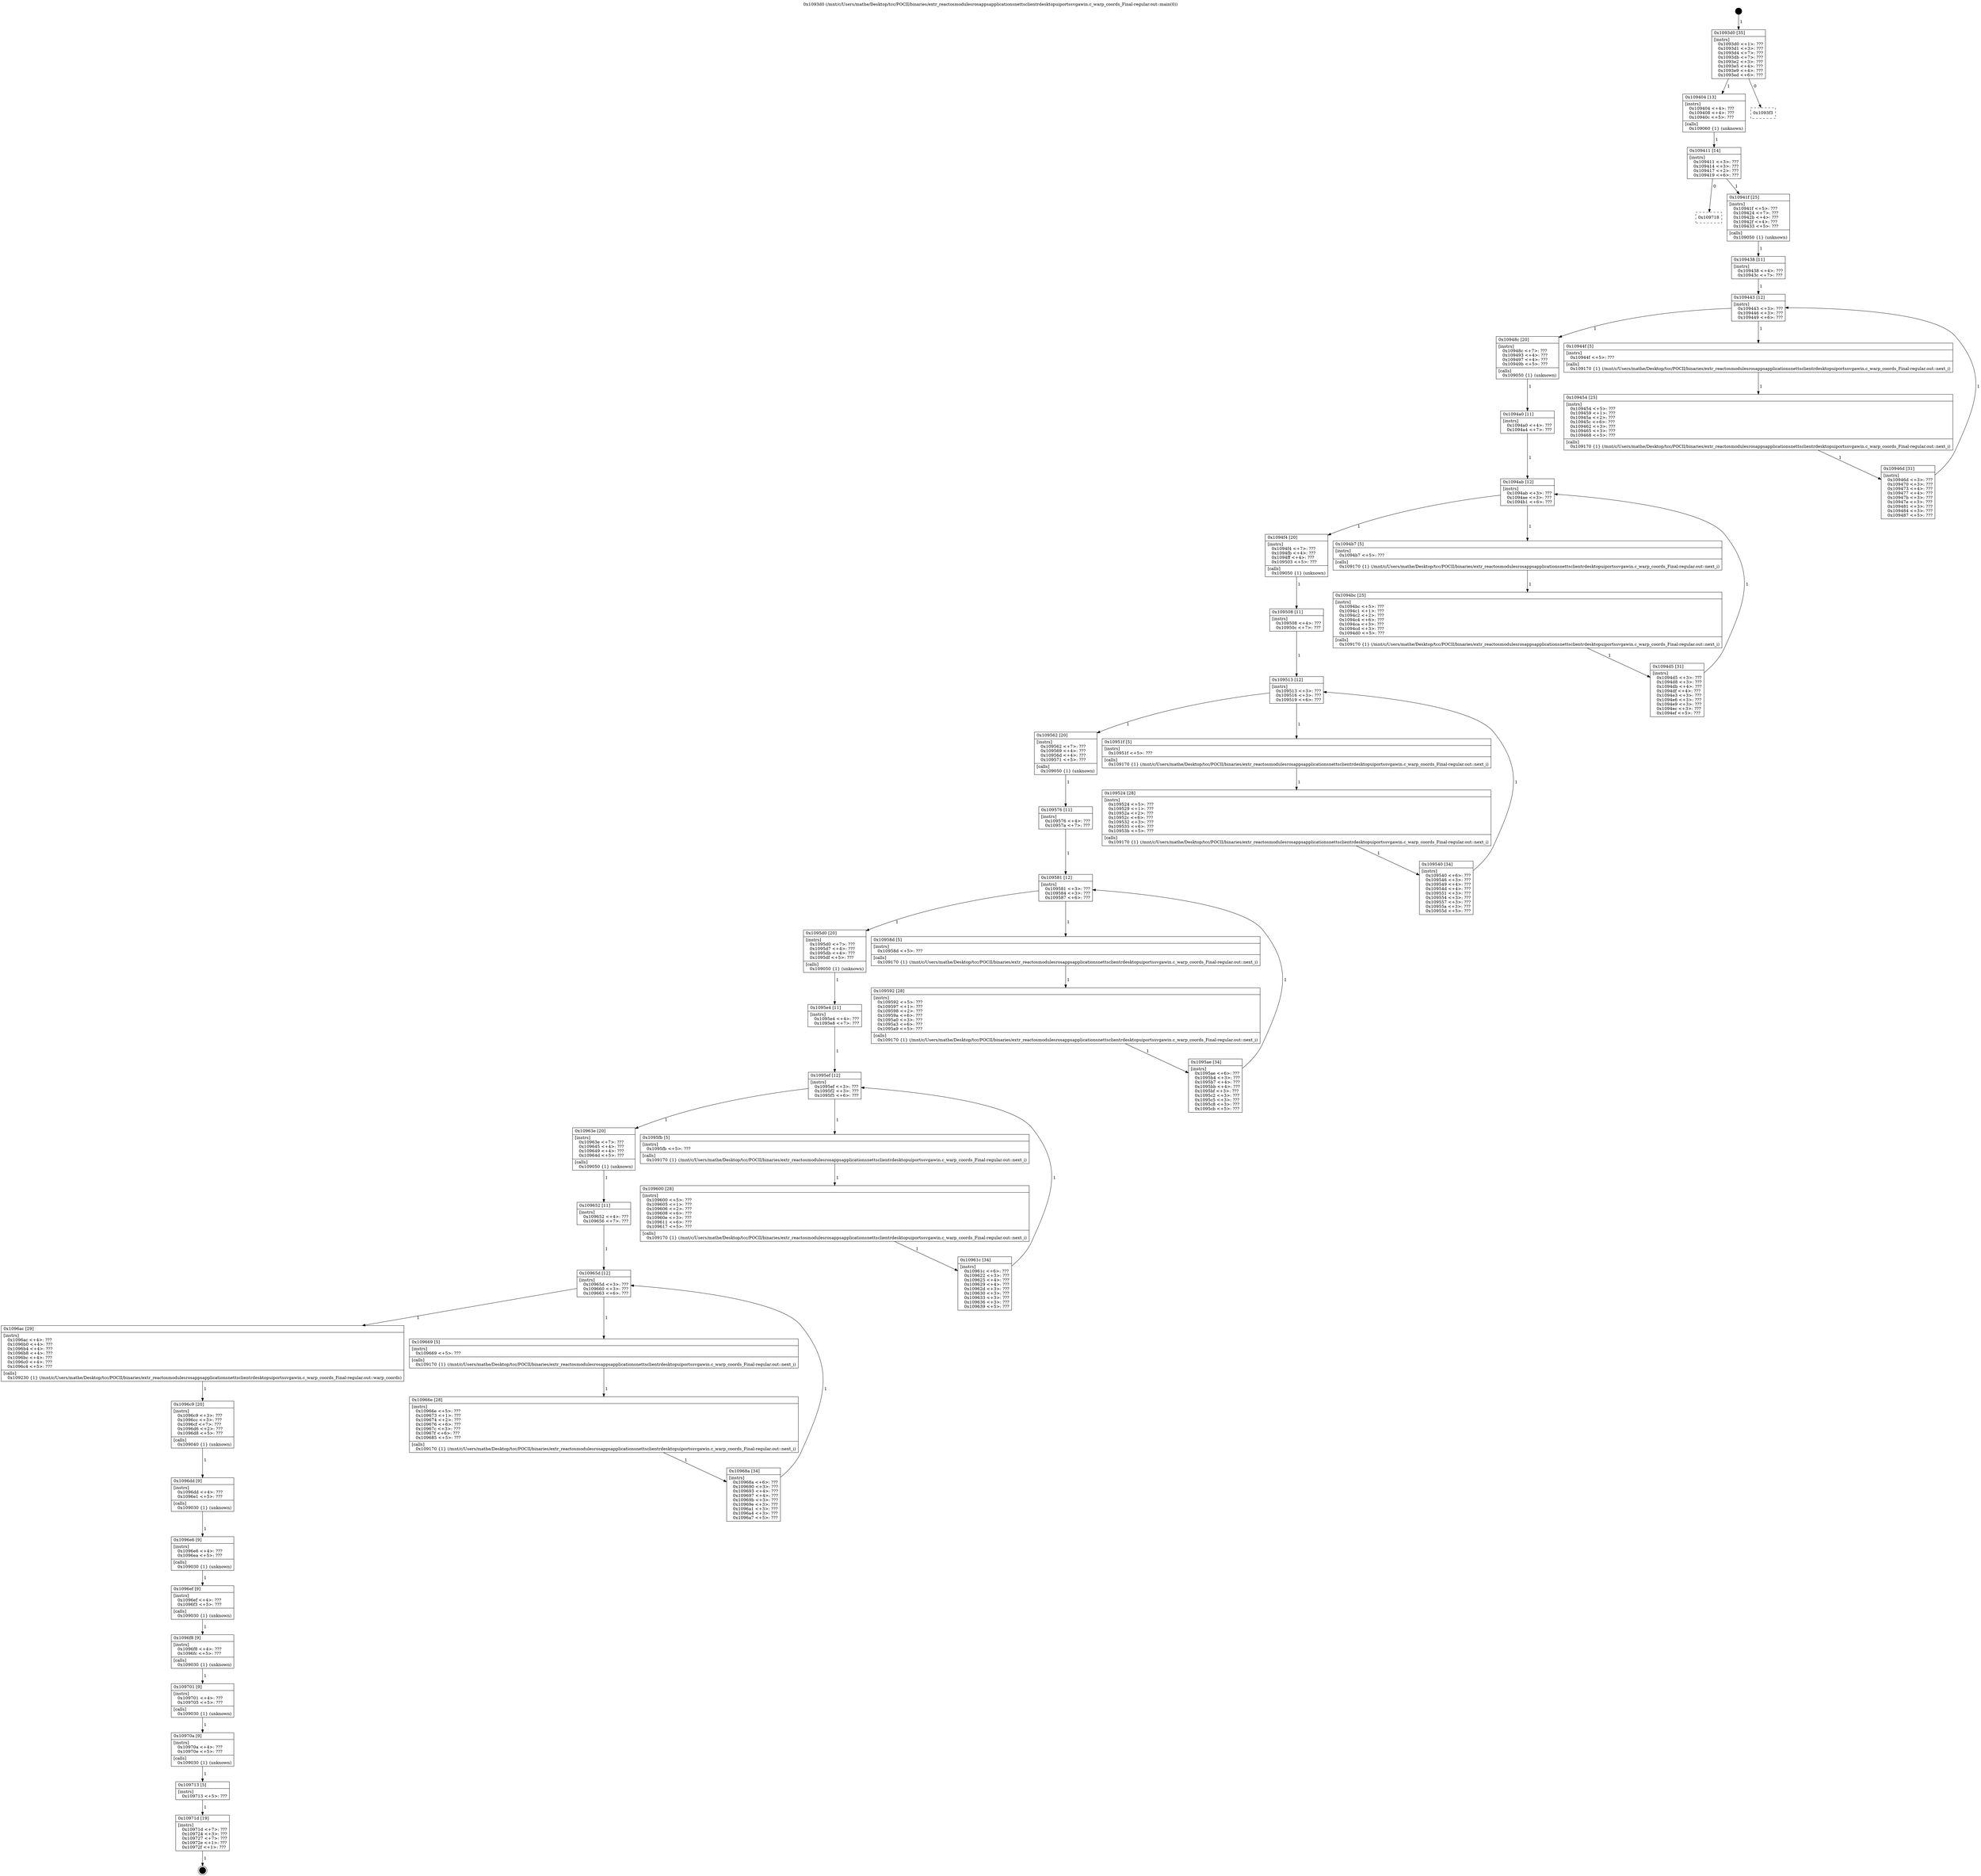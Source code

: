digraph "0x1093d0" {
  label = "0x1093d0 (/mnt/c/Users/mathe/Desktop/tcc/POCII/binaries/extr_reactosmodulesrosappsapplicationsnettsclientrdesktopuiportssvgawin.c_warp_coords_Final-regular.out::main(0))"
  labelloc = "t"
  node[shape=record]

  Entry [label="",width=0.3,height=0.3,shape=circle,fillcolor=black,style=filled]
  "0x1093d0" [label="{
     0x1093d0 [35]\l
     | [instrs]\l
     &nbsp;&nbsp;0x1093d0 \<+1\>: ???\l
     &nbsp;&nbsp;0x1093d1 \<+3\>: ???\l
     &nbsp;&nbsp;0x1093d4 \<+7\>: ???\l
     &nbsp;&nbsp;0x1093db \<+7\>: ???\l
     &nbsp;&nbsp;0x1093e2 \<+3\>: ???\l
     &nbsp;&nbsp;0x1093e5 \<+4\>: ???\l
     &nbsp;&nbsp;0x1093e9 \<+4\>: ???\l
     &nbsp;&nbsp;0x1093ed \<+6\>: ???\l
  }"]
  "0x109404" [label="{
     0x109404 [13]\l
     | [instrs]\l
     &nbsp;&nbsp;0x109404 \<+4\>: ???\l
     &nbsp;&nbsp;0x109408 \<+4\>: ???\l
     &nbsp;&nbsp;0x10940c \<+5\>: ???\l
     | [calls]\l
     &nbsp;&nbsp;0x109060 \{1\} (unknown)\l
  }"]
  "0x1093f3" [label="{
     0x1093f3\l
  }", style=dashed]
  "0x109411" [label="{
     0x109411 [14]\l
     | [instrs]\l
     &nbsp;&nbsp;0x109411 \<+3\>: ???\l
     &nbsp;&nbsp;0x109414 \<+3\>: ???\l
     &nbsp;&nbsp;0x109417 \<+2\>: ???\l
     &nbsp;&nbsp;0x109419 \<+6\>: ???\l
  }"]
  "0x109718" [label="{
     0x109718\l
  }", style=dashed]
  "0x10941f" [label="{
     0x10941f [25]\l
     | [instrs]\l
     &nbsp;&nbsp;0x10941f \<+5\>: ???\l
     &nbsp;&nbsp;0x109424 \<+7\>: ???\l
     &nbsp;&nbsp;0x10942b \<+4\>: ???\l
     &nbsp;&nbsp;0x10942f \<+4\>: ???\l
     &nbsp;&nbsp;0x109433 \<+5\>: ???\l
     | [calls]\l
     &nbsp;&nbsp;0x109050 \{1\} (unknown)\l
  }"]
  Exit [label="",width=0.3,height=0.3,shape=circle,fillcolor=black,style=filled,peripheries=2]
  "0x109443" [label="{
     0x109443 [12]\l
     | [instrs]\l
     &nbsp;&nbsp;0x109443 \<+3\>: ???\l
     &nbsp;&nbsp;0x109446 \<+3\>: ???\l
     &nbsp;&nbsp;0x109449 \<+6\>: ???\l
  }"]
  "0x10948c" [label="{
     0x10948c [20]\l
     | [instrs]\l
     &nbsp;&nbsp;0x10948c \<+7\>: ???\l
     &nbsp;&nbsp;0x109493 \<+4\>: ???\l
     &nbsp;&nbsp;0x109497 \<+4\>: ???\l
     &nbsp;&nbsp;0x10949b \<+5\>: ???\l
     | [calls]\l
     &nbsp;&nbsp;0x109050 \{1\} (unknown)\l
  }"]
  "0x10944f" [label="{
     0x10944f [5]\l
     | [instrs]\l
     &nbsp;&nbsp;0x10944f \<+5\>: ???\l
     | [calls]\l
     &nbsp;&nbsp;0x109170 \{1\} (/mnt/c/Users/mathe/Desktop/tcc/POCII/binaries/extr_reactosmodulesrosappsapplicationsnettsclientrdesktopuiportssvgawin.c_warp_coords_Final-regular.out::next_i)\l
  }"]
  "0x109454" [label="{
     0x109454 [25]\l
     | [instrs]\l
     &nbsp;&nbsp;0x109454 \<+5\>: ???\l
     &nbsp;&nbsp;0x109459 \<+1\>: ???\l
     &nbsp;&nbsp;0x10945a \<+2\>: ???\l
     &nbsp;&nbsp;0x10945c \<+6\>: ???\l
     &nbsp;&nbsp;0x109462 \<+3\>: ???\l
     &nbsp;&nbsp;0x109465 \<+3\>: ???\l
     &nbsp;&nbsp;0x109468 \<+5\>: ???\l
     | [calls]\l
     &nbsp;&nbsp;0x109170 \{1\} (/mnt/c/Users/mathe/Desktop/tcc/POCII/binaries/extr_reactosmodulesrosappsapplicationsnettsclientrdesktopuiportssvgawin.c_warp_coords_Final-regular.out::next_i)\l
  }"]
  "0x10946d" [label="{
     0x10946d [31]\l
     | [instrs]\l
     &nbsp;&nbsp;0x10946d \<+3\>: ???\l
     &nbsp;&nbsp;0x109470 \<+3\>: ???\l
     &nbsp;&nbsp;0x109473 \<+4\>: ???\l
     &nbsp;&nbsp;0x109477 \<+4\>: ???\l
     &nbsp;&nbsp;0x10947b \<+3\>: ???\l
     &nbsp;&nbsp;0x10947e \<+3\>: ???\l
     &nbsp;&nbsp;0x109481 \<+3\>: ???\l
     &nbsp;&nbsp;0x109484 \<+3\>: ???\l
     &nbsp;&nbsp;0x109487 \<+5\>: ???\l
  }"]
  "0x109438" [label="{
     0x109438 [11]\l
     | [instrs]\l
     &nbsp;&nbsp;0x109438 \<+4\>: ???\l
     &nbsp;&nbsp;0x10943c \<+7\>: ???\l
  }"]
  "0x1094ab" [label="{
     0x1094ab [12]\l
     | [instrs]\l
     &nbsp;&nbsp;0x1094ab \<+3\>: ???\l
     &nbsp;&nbsp;0x1094ae \<+3\>: ???\l
     &nbsp;&nbsp;0x1094b1 \<+6\>: ???\l
  }"]
  "0x1094f4" [label="{
     0x1094f4 [20]\l
     | [instrs]\l
     &nbsp;&nbsp;0x1094f4 \<+7\>: ???\l
     &nbsp;&nbsp;0x1094fb \<+4\>: ???\l
     &nbsp;&nbsp;0x1094ff \<+4\>: ???\l
     &nbsp;&nbsp;0x109503 \<+5\>: ???\l
     | [calls]\l
     &nbsp;&nbsp;0x109050 \{1\} (unknown)\l
  }"]
  "0x1094b7" [label="{
     0x1094b7 [5]\l
     | [instrs]\l
     &nbsp;&nbsp;0x1094b7 \<+5\>: ???\l
     | [calls]\l
     &nbsp;&nbsp;0x109170 \{1\} (/mnt/c/Users/mathe/Desktop/tcc/POCII/binaries/extr_reactosmodulesrosappsapplicationsnettsclientrdesktopuiportssvgawin.c_warp_coords_Final-regular.out::next_i)\l
  }"]
  "0x1094bc" [label="{
     0x1094bc [25]\l
     | [instrs]\l
     &nbsp;&nbsp;0x1094bc \<+5\>: ???\l
     &nbsp;&nbsp;0x1094c1 \<+1\>: ???\l
     &nbsp;&nbsp;0x1094c2 \<+2\>: ???\l
     &nbsp;&nbsp;0x1094c4 \<+6\>: ???\l
     &nbsp;&nbsp;0x1094ca \<+3\>: ???\l
     &nbsp;&nbsp;0x1094cd \<+3\>: ???\l
     &nbsp;&nbsp;0x1094d0 \<+5\>: ???\l
     | [calls]\l
     &nbsp;&nbsp;0x109170 \{1\} (/mnt/c/Users/mathe/Desktop/tcc/POCII/binaries/extr_reactosmodulesrosappsapplicationsnettsclientrdesktopuiportssvgawin.c_warp_coords_Final-regular.out::next_i)\l
  }"]
  "0x1094d5" [label="{
     0x1094d5 [31]\l
     | [instrs]\l
     &nbsp;&nbsp;0x1094d5 \<+3\>: ???\l
     &nbsp;&nbsp;0x1094d8 \<+3\>: ???\l
     &nbsp;&nbsp;0x1094db \<+4\>: ???\l
     &nbsp;&nbsp;0x1094df \<+4\>: ???\l
     &nbsp;&nbsp;0x1094e3 \<+3\>: ???\l
     &nbsp;&nbsp;0x1094e6 \<+3\>: ???\l
     &nbsp;&nbsp;0x1094e9 \<+3\>: ???\l
     &nbsp;&nbsp;0x1094ec \<+3\>: ???\l
     &nbsp;&nbsp;0x1094ef \<+5\>: ???\l
  }"]
  "0x1094a0" [label="{
     0x1094a0 [11]\l
     | [instrs]\l
     &nbsp;&nbsp;0x1094a0 \<+4\>: ???\l
     &nbsp;&nbsp;0x1094a4 \<+7\>: ???\l
  }"]
  "0x109513" [label="{
     0x109513 [12]\l
     | [instrs]\l
     &nbsp;&nbsp;0x109513 \<+3\>: ???\l
     &nbsp;&nbsp;0x109516 \<+3\>: ???\l
     &nbsp;&nbsp;0x109519 \<+6\>: ???\l
  }"]
  "0x109562" [label="{
     0x109562 [20]\l
     | [instrs]\l
     &nbsp;&nbsp;0x109562 \<+7\>: ???\l
     &nbsp;&nbsp;0x109569 \<+4\>: ???\l
     &nbsp;&nbsp;0x10956d \<+4\>: ???\l
     &nbsp;&nbsp;0x109571 \<+5\>: ???\l
     | [calls]\l
     &nbsp;&nbsp;0x109050 \{1\} (unknown)\l
  }"]
  "0x10951f" [label="{
     0x10951f [5]\l
     | [instrs]\l
     &nbsp;&nbsp;0x10951f \<+5\>: ???\l
     | [calls]\l
     &nbsp;&nbsp;0x109170 \{1\} (/mnt/c/Users/mathe/Desktop/tcc/POCII/binaries/extr_reactosmodulesrosappsapplicationsnettsclientrdesktopuiportssvgawin.c_warp_coords_Final-regular.out::next_i)\l
  }"]
  "0x109524" [label="{
     0x109524 [28]\l
     | [instrs]\l
     &nbsp;&nbsp;0x109524 \<+5\>: ???\l
     &nbsp;&nbsp;0x109529 \<+1\>: ???\l
     &nbsp;&nbsp;0x10952a \<+2\>: ???\l
     &nbsp;&nbsp;0x10952c \<+6\>: ???\l
     &nbsp;&nbsp;0x109532 \<+3\>: ???\l
     &nbsp;&nbsp;0x109535 \<+6\>: ???\l
     &nbsp;&nbsp;0x10953b \<+5\>: ???\l
     | [calls]\l
     &nbsp;&nbsp;0x109170 \{1\} (/mnt/c/Users/mathe/Desktop/tcc/POCII/binaries/extr_reactosmodulesrosappsapplicationsnettsclientrdesktopuiportssvgawin.c_warp_coords_Final-regular.out::next_i)\l
  }"]
  "0x109540" [label="{
     0x109540 [34]\l
     | [instrs]\l
     &nbsp;&nbsp;0x109540 \<+6\>: ???\l
     &nbsp;&nbsp;0x109546 \<+3\>: ???\l
     &nbsp;&nbsp;0x109549 \<+4\>: ???\l
     &nbsp;&nbsp;0x10954d \<+4\>: ???\l
     &nbsp;&nbsp;0x109551 \<+3\>: ???\l
     &nbsp;&nbsp;0x109554 \<+3\>: ???\l
     &nbsp;&nbsp;0x109557 \<+3\>: ???\l
     &nbsp;&nbsp;0x10955a \<+3\>: ???\l
     &nbsp;&nbsp;0x10955d \<+5\>: ???\l
  }"]
  "0x109508" [label="{
     0x109508 [11]\l
     | [instrs]\l
     &nbsp;&nbsp;0x109508 \<+4\>: ???\l
     &nbsp;&nbsp;0x10950c \<+7\>: ???\l
  }"]
  "0x109581" [label="{
     0x109581 [12]\l
     | [instrs]\l
     &nbsp;&nbsp;0x109581 \<+3\>: ???\l
     &nbsp;&nbsp;0x109584 \<+3\>: ???\l
     &nbsp;&nbsp;0x109587 \<+6\>: ???\l
  }"]
  "0x1095d0" [label="{
     0x1095d0 [20]\l
     | [instrs]\l
     &nbsp;&nbsp;0x1095d0 \<+7\>: ???\l
     &nbsp;&nbsp;0x1095d7 \<+4\>: ???\l
     &nbsp;&nbsp;0x1095db \<+4\>: ???\l
     &nbsp;&nbsp;0x1095df \<+5\>: ???\l
     | [calls]\l
     &nbsp;&nbsp;0x109050 \{1\} (unknown)\l
  }"]
  "0x10958d" [label="{
     0x10958d [5]\l
     | [instrs]\l
     &nbsp;&nbsp;0x10958d \<+5\>: ???\l
     | [calls]\l
     &nbsp;&nbsp;0x109170 \{1\} (/mnt/c/Users/mathe/Desktop/tcc/POCII/binaries/extr_reactosmodulesrosappsapplicationsnettsclientrdesktopuiportssvgawin.c_warp_coords_Final-regular.out::next_i)\l
  }"]
  "0x109592" [label="{
     0x109592 [28]\l
     | [instrs]\l
     &nbsp;&nbsp;0x109592 \<+5\>: ???\l
     &nbsp;&nbsp;0x109597 \<+1\>: ???\l
     &nbsp;&nbsp;0x109598 \<+2\>: ???\l
     &nbsp;&nbsp;0x10959a \<+6\>: ???\l
     &nbsp;&nbsp;0x1095a0 \<+3\>: ???\l
     &nbsp;&nbsp;0x1095a3 \<+6\>: ???\l
     &nbsp;&nbsp;0x1095a9 \<+5\>: ???\l
     | [calls]\l
     &nbsp;&nbsp;0x109170 \{1\} (/mnt/c/Users/mathe/Desktop/tcc/POCII/binaries/extr_reactosmodulesrosappsapplicationsnettsclientrdesktopuiportssvgawin.c_warp_coords_Final-regular.out::next_i)\l
  }"]
  "0x1095ae" [label="{
     0x1095ae [34]\l
     | [instrs]\l
     &nbsp;&nbsp;0x1095ae \<+6\>: ???\l
     &nbsp;&nbsp;0x1095b4 \<+3\>: ???\l
     &nbsp;&nbsp;0x1095b7 \<+4\>: ???\l
     &nbsp;&nbsp;0x1095bb \<+4\>: ???\l
     &nbsp;&nbsp;0x1095bf \<+3\>: ???\l
     &nbsp;&nbsp;0x1095c2 \<+3\>: ???\l
     &nbsp;&nbsp;0x1095c5 \<+3\>: ???\l
     &nbsp;&nbsp;0x1095c8 \<+3\>: ???\l
     &nbsp;&nbsp;0x1095cb \<+5\>: ???\l
  }"]
  "0x109576" [label="{
     0x109576 [11]\l
     | [instrs]\l
     &nbsp;&nbsp;0x109576 \<+4\>: ???\l
     &nbsp;&nbsp;0x10957a \<+7\>: ???\l
  }"]
  "0x1095ef" [label="{
     0x1095ef [12]\l
     | [instrs]\l
     &nbsp;&nbsp;0x1095ef \<+3\>: ???\l
     &nbsp;&nbsp;0x1095f2 \<+3\>: ???\l
     &nbsp;&nbsp;0x1095f5 \<+6\>: ???\l
  }"]
  "0x10963e" [label="{
     0x10963e [20]\l
     | [instrs]\l
     &nbsp;&nbsp;0x10963e \<+7\>: ???\l
     &nbsp;&nbsp;0x109645 \<+4\>: ???\l
     &nbsp;&nbsp;0x109649 \<+4\>: ???\l
     &nbsp;&nbsp;0x10964d \<+5\>: ???\l
     | [calls]\l
     &nbsp;&nbsp;0x109050 \{1\} (unknown)\l
  }"]
  "0x1095fb" [label="{
     0x1095fb [5]\l
     | [instrs]\l
     &nbsp;&nbsp;0x1095fb \<+5\>: ???\l
     | [calls]\l
     &nbsp;&nbsp;0x109170 \{1\} (/mnt/c/Users/mathe/Desktop/tcc/POCII/binaries/extr_reactosmodulesrosappsapplicationsnettsclientrdesktopuiportssvgawin.c_warp_coords_Final-regular.out::next_i)\l
  }"]
  "0x109600" [label="{
     0x109600 [28]\l
     | [instrs]\l
     &nbsp;&nbsp;0x109600 \<+5\>: ???\l
     &nbsp;&nbsp;0x109605 \<+1\>: ???\l
     &nbsp;&nbsp;0x109606 \<+2\>: ???\l
     &nbsp;&nbsp;0x109608 \<+6\>: ???\l
     &nbsp;&nbsp;0x10960e \<+3\>: ???\l
     &nbsp;&nbsp;0x109611 \<+6\>: ???\l
     &nbsp;&nbsp;0x109617 \<+5\>: ???\l
     | [calls]\l
     &nbsp;&nbsp;0x109170 \{1\} (/mnt/c/Users/mathe/Desktop/tcc/POCII/binaries/extr_reactosmodulesrosappsapplicationsnettsclientrdesktopuiportssvgawin.c_warp_coords_Final-regular.out::next_i)\l
  }"]
  "0x10961c" [label="{
     0x10961c [34]\l
     | [instrs]\l
     &nbsp;&nbsp;0x10961c \<+6\>: ???\l
     &nbsp;&nbsp;0x109622 \<+3\>: ???\l
     &nbsp;&nbsp;0x109625 \<+4\>: ???\l
     &nbsp;&nbsp;0x109629 \<+4\>: ???\l
     &nbsp;&nbsp;0x10962d \<+3\>: ???\l
     &nbsp;&nbsp;0x109630 \<+3\>: ???\l
     &nbsp;&nbsp;0x109633 \<+3\>: ???\l
     &nbsp;&nbsp;0x109636 \<+3\>: ???\l
     &nbsp;&nbsp;0x109639 \<+5\>: ???\l
  }"]
  "0x1095e4" [label="{
     0x1095e4 [11]\l
     | [instrs]\l
     &nbsp;&nbsp;0x1095e4 \<+4\>: ???\l
     &nbsp;&nbsp;0x1095e8 \<+7\>: ???\l
  }"]
  "0x10965d" [label="{
     0x10965d [12]\l
     | [instrs]\l
     &nbsp;&nbsp;0x10965d \<+3\>: ???\l
     &nbsp;&nbsp;0x109660 \<+3\>: ???\l
     &nbsp;&nbsp;0x109663 \<+6\>: ???\l
  }"]
  "0x1096ac" [label="{
     0x1096ac [29]\l
     | [instrs]\l
     &nbsp;&nbsp;0x1096ac \<+4\>: ???\l
     &nbsp;&nbsp;0x1096b0 \<+4\>: ???\l
     &nbsp;&nbsp;0x1096b4 \<+4\>: ???\l
     &nbsp;&nbsp;0x1096b8 \<+4\>: ???\l
     &nbsp;&nbsp;0x1096bc \<+4\>: ???\l
     &nbsp;&nbsp;0x1096c0 \<+4\>: ???\l
     &nbsp;&nbsp;0x1096c4 \<+5\>: ???\l
     | [calls]\l
     &nbsp;&nbsp;0x109230 \{1\} (/mnt/c/Users/mathe/Desktop/tcc/POCII/binaries/extr_reactosmodulesrosappsapplicationsnettsclientrdesktopuiportssvgawin.c_warp_coords_Final-regular.out::warp_coords)\l
  }"]
  "0x109669" [label="{
     0x109669 [5]\l
     | [instrs]\l
     &nbsp;&nbsp;0x109669 \<+5\>: ???\l
     | [calls]\l
     &nbsp;&nbsp;0x109170 \{1\} (/mnt/c/Users/mathe/Desktop/tcc/POCII/binaries/extr_reactosmodulesrosappsapplicationsnettsclientrdesktopuiportssvgawin.c_warp_coords_Final-regular.out::next_i)\l
  }"]
  "0x10966e" [label="{
     0x10966e [28]\l
     | [instrs]\l
     &nbsp;&nbsp;0x10966e \<+5\>: ???\l
     &nbsp;&nbsp;0x109673 \<+1\>: ???\l
     &nbsp;&nbsp;0x109674 \<+2\>: ???\l
     &nbsp;&nbsp;0x109676 \<+6\>: ???\l
     &nbsp;&nbsp;0x10967c \<+3\>: ???\l
     &nbsp;&nbsp;0x10967f \<+6\>: ???\l
     &nbsp;&nbsp;0x109685 \<+5\>: ???\l
     | [calls]\l
     &nbsp;&nbsp;0x109170 \{1\} (/mnt/c/Users/mathe/Desktop/tcc/POCII/binaries/extr_reactosmodulesrosappsapplicationsnettsclientrdesktopuiportssvgawin.c_warp_coords_Final-regular.out::next_i)\l
  }"]
  "0x10968a" [label="{
     0x10968a [34]\l
     | [instrs]\l
     &nbsp;&nbsp;0x10968a \<+6\>: ???\l
     &nbsp;&nbsp;0x109690 \<+3\>: ???\l
     &nbsp;&nbsp;0x109693 \<+4\>: ???\l
     &nbsp;&nbsp;0x109697 \<+4\>: ???\l
     &nbsp;&nbsp;0x10969b \<+3\>: ???\l
     &nbsp;&nbsp;0x10969e \<+3\>: ???\l
     &nbsp;&nbsp;0x1096a1 \<+3\>: ???\l
     &nbsp;&nbsp;0x1096a4 \<+3\>: ???\l
     &nbsp;&nbsp;0x1096a7 \<+5\>: ???\l
  }"]
  "0x109652" [label="{
     0x109652 [11]\l
     | [instrs]\l
     &nbsp;&nbsp;0x109652 \<+4\>: ???\l
     &nbsp;&nbsp;0x109656 \<+7\>: ???\l
  }"]
  "0x1096c9" [label="{
     0x1096c9 [20]\l
     | [instrs]\l
     &nbsp;&nbsp;0x1096c9 \<+3\>: ???\l
     &nbsp;&nbsp;0x1096cc \<+3\>: ???\l
     &nbsp;&nbsp;0x1096cf \<+7\>: ???\l
     &nbsp;&nbsp;0x1096d6 \<+2\>: ???\l
     &nbsp;&nbsp;0x1096d8 \<+5\>: ???\l
     | [calls]\l
     &nbsp;&nbsp;0x109040 \{1\} (unknown)\l
  }"]
  "0x1096dd" [label="{
     0x1096dd [9]\l
     | [instrs]\l
     &nbsp;&nbsp;0x1096dd \<+4\>: ???\l
     &nbsp;&nbsp;0x1096e1 \<+5\>: ???\l
     | [calls]\l
     &nbsp;&nbsp;0x109030 \{1\} (unknown)\l
  }"]
  "0x1096e6" [label="{
     0x1096e6 [9]\l
     | [instrs]\l
     &nbsp;&nbsp;0x1096e6 \<+4\>: ???\l
     &nbsp;&nbsp;0x1096ea \<+5\>: ???\l
     | [calls]\l
     &nbsp;&nbsp;0x109030 \{1\} (unknown)\l
  }"]
  "0x1096ef" [label="{
     0x1096ef [9]\l
     | [instrs]\l
     &nbsp;&nbsp;0x1096ef \<+4\>: ???\l
     &nbsp;&nbsp;0x1096f3 \<+5\>: ???\l
     | [calls]\l
     &nbsp;&nbsp;0x109030 \{1\} (unknown)\l
  }"]
  "0x1096f8" [label="{
     0x1096f8 [9]\l
     | [instrs]\l
     &nbsp;&nbsp;0x1096f8 \<+4\>: ???\l
     &nbsp;&nbsp;0x1096fc \<+5\>: ???\l
     | [calls]\l
     &nbsp;&nbsp;0x109030 \{1\} (unknown)\l
  }"]
  "0x109701" [label="{
     0x109701 [9]\l
     | [instrs]\l
     &nbsp;&nbsp;0x109701 \<+4\>: ???\l
     &nbsp;&nbsp;0x109705 \<+5\>: ???\l
     | [calls]\l
     &nbsp;&nbsp;0x109030 \{1\} (unknown)\l
  }"]
  "0x10970a" [label="{
     0x10970a [9]\l
     | [instrs]\l
     &nbsp;&nbsp;0x10970a \<+4\>: ???\l
     &nbsp;&nbsp;0x10970e \<+5\>: ???\l
     | [calls]\l
     &nbsp;&nbsp;0x109030 \{1\} (unknown)\l
  }"]
  "0x109713" [label="{
     0x109713 [5]\l
     | [instrs]\l
     &nbsp;&nbsp;0x109713 \<+5\>: ???\l
  }"]
  "0x10971d" [label="{
     0x10971d [19]\l
     | [instrs]\l
     &nbsp;&nbsp;0x10971d \<+7\>: ???\l
     &nbsp;&nbsp;0x109724 \<+3\>: ???\l
     &nbsp;&nbsp;0x109727 \<+7\>: ???\l
     &nbsp;&nbsp;0x10972e \<+1\>: ???\l
     &nbsp;&nbsp;0x10972f \<+1\>: ???\l
  }"]
  Entry -> "0x1093d0" [label=" 1"]
  "0x1093d0" -> "0x109404" [label=" 1"]
  "0x1093d0" -> "0x1093f3" [label=" 0"]
  "0x109404" -> "0x109411" [label=" 1"]
  "0x109411" -> "0x109718" [label=" 0"]
  "0x109411" -> "0x10941f" [label=" 1"]
  "0x10971d" -> Exit [label=" 1"]
  "0x10941f" -> "0x109438" [label=" 1"]
  "0x109443" -> "0x10948c" [label=" 1"]
  "0x109443" -> "0x10944f" [label=" 1"]
  "0x10944f" -> "0x109454" [label=" 1"]
  "0x109454" -> "0x10946d" [label=" 1"]
  "0x109438" -> "0x109443" [label=" 1"]
  "0x10946d" -> "0x109443" [label=" 1"]
  "0x10948c" -> "0x1094a0" [label=" 1"]
  "0x1094ab" -> "0x1094f4" [label=" 1"]
  "0x1094ab" -> "0x1094b7" [label=" 1"]
  "0x1094b7" -> "0x1094bc" [label=" 1"]
  "0x1094bc" -> "0x1094d5" [label=" 1"]
  "0x1094a0" -> "0x1094ab" [label=" 1"]
  "0x1094d5" -> "0x1094ab" [label=" 1"]
  "0x1094f4" -> "0x109508" [label=" 1"]
  "0x109513" -> "0x109562" [label=" 1"]
  "0x109513" -> "0x10951f" [label=" 1"]
  "0x10951f" -> "0x109524" [label=" 1"]
  "0x109524" -> "0x109540" [label=" 1"]
  "0x109508" -> "0x109513" [label=" 1"]
  "0x109540" -> "0x109513" [label=" 1"]
  "0x109562" -> "0x109576" [label=" 1"]
  "0x109581" -> "0x1095d0" [label=" 1"]
  "0x109581" -> "0x10958d" [label=" 1"]
  "0x10958d" -> "0x109592" [label=" 1"]
  "0x109592" -> "0x1095ae" [label=" 1"]
  "0x109576" -> "0x109581" [label=" 1"]
  "0x1095ae" -> "0x109581" [label=" 1"]
  "0x1095d0" -> "0x1095e4" [label=" 1"]
  "0x1095ef" -> "0x10963e" [label=" 1"]
  "0x1095ef" -> "0x1095fb" [label=" 1"]
  "0x1095fb" -> "0x109600" [label=" 1"]
  "0x109600" -> "0x10961c" [label=" 1"]
  "0x1095e4" -> "0x1095ef" [label=" 1"]
  "0x10961c" -> "0x1095ef" [label=" 1"]
  "0x10963e" -> "0x109652" [label=" 1"]
  "0x10965d" -> "0x1096ac" [label=" 1"]
  "0x10965d" -> "0x109669" [label=" 1"]
  "0x109669" -> "0x10966e" [label=" 1"]
  "0x10966e" -> "0x10968a" [label=" 1"]
  "0x109652" -> "0x10965d" [label=" 1"]
  "0x10968a" -> "0x10965d" [label=" 1"]
  "0x1096ac" -> "0x1096c9" [label=" 1"]
  "0x1096c9" -> "0x1096dd" [label=" 1"]
  "0x1096dd" -> "0x1096e6" [label=" 1"]
  "0x1096e6" -> "0x1096ef" [label=" 1"]
  "0x1096ef" -> "0x1096f8" [label=" 1"]
  "0x1096f8" -> "0x109701" [label=" 1"]
  "0x109701" -> "0x10970a" [label=" 1"]
  "0x10970a" -> "0x109713" [label=" 1"]
  "0x109713" -> "0x10971d" [label=" 1"]
}
